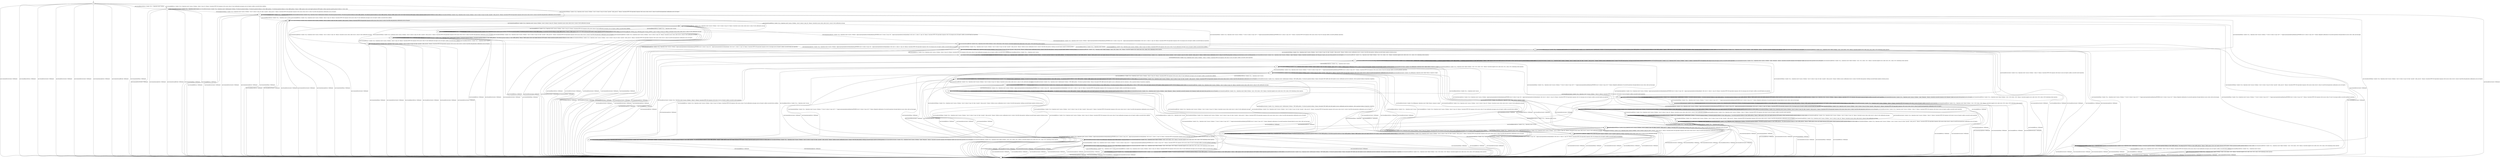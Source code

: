 digraph g {

	s0 [shape="circle" label="s0"];
	s1 [shape="circle" label="s1"];
	s2 [shape="circle" label="s2"];
	s3 [shape="circle" label="s3"];
	s4 [shape="circle" label="s4"];
	s5 [shape="circle" label="s5"];
	s6 [shape="circle" label="s6"];
	s7 [shape="circle" label="s7"];
	s8 [shape="circle" label="s8"];
	s9 [shape="circle" label="s9"];
	s10 [shape="circle" label="s10"];
	s11 [shape="circle" label="s11"];
	s12 [shape="circle" label="s12"];
	s13 [shape="circle" label="s13"];
	s14 [shape="circle" label="s14"];
	s15 [shape="circle" label="s15"];
	s16 [shape="circle" label="s16"];
	s17 [shape="circle" label="s17"];
	s18 [shape="circle" label="s18"];
	s19 [shape="circle" label="s19"];
	s20 [shape="circle" label="s20"];
	s21 [shape="circle" label="s21"];
	s22 [shape="circle" label="s22"];
	s23 [shape="circle" label="s23"];
	s24 [shape="circle" label="s24"];
	s25 [shape="circle" label="s25"];
	s26 [shape="circle" label="s26"];
	s27 [shape="circle" label="s27"];
	s28 [shape="circle" label="s28"];
	s29 [shape="circle" label="s29"];
	s30 [shape="circle" label="s30"];
	s31 [shape="circle" label="s31"];
	s32 [shape="circle" label="s32"];
	s0 -> s2 [label="user1|remote|DeviceControl / NoElement"];
	s0 -> s1 [label="user1|local|AddDevice / Symbol: CLS_0. Operation result: Success. Evidence: 'status':0,'msg':'ok'. Reason: Consistent HTTP 200 responses with success status (0) and confirmation messages across all reports confirm successful device addition."];
	s0 -> s2 [label="user1|local|RemoveDevice / NoElement"];
	s0 -> s2 [label="user1|local|DeviceControl / NoElement"];
	s0 -> s3 [label="user1|local|InviteToHome / Symbol: CLS_0. Operation result: Success. Evidence: ''error':0,'status':0,'msg':'ok','data':{'qrcode':'11Abs_Len14|'}'. Reason: Consistent HTTP 200 equivalent responses with success status (error:0, status:0) and QR code generation confirmation across all reports."];
	s0 -> s2 [label="user2|local|DeviceControl / NoElement"];
	s0 -> s2 [label="user2|remote|DeviceControl / NoElement"];
	s0 -> s2 [label="user2|remote|AcceptInvite / NoElement"];
	s0 -> s2 [label="user2|remote|ScanQRCode / NoElement"];
	s0 -> s2 [label="user2|remote|QuitHome / NoElement"];
	s1 -> s1 [label="user1|remote|DeviceControl / Symbol: CLS_-1. Operation result: Success."];
	s1 -> s2 [label="user1|local|AddDevice / NoElement"];
	s1 -> s0 [label="user1|local|RemoveDevice / Symbol: CLS_-1. Operation result: Success."];
	s1 -> s1 [label="user1|local|DeviceControl / Symbol: CLS_0. Operation result: Undetermined. Evidence: 'No decisive payload evidence'; 'No decisive payload evidence or clear traffic patterns'; 'No relevant payload evidence or clear traffic patterns'. Reason: Traffic analysis shows only length indicators/UDP headers without operation-specific payload evidence or status codes"];
	s1 -> s11 [label="user1|local|InviteToHome / Symbol: CLS_0. Operation result: Success. Evidence: ''error':0,'status':0,'msg':'ok','data':{'qrcode':'11Abs_Len14|'}'. Reason: Consistent HTTP 200 equivalent responses with success status (error:0, status:0) and QR code generation confirmation across all reports."];
	s1 -> s2 [label="user2|local|DeviceControl / NoElement"];
	s1 -> s2 [label="user2|remote|DeviceControl / NoElement"];
	s1 -> s2 [label="user2|remote|AcceptInvite / NoElement"];
	s1 -> s2 [label="user2|remote|ScanQRCode / NoElement"];
	s1 -> s2 [label="user2|remote|QuitHome / NoElement"];
	s2 -> s2 [label="user1|remote|DeviceControl / NoElement"];
	s2 -> s2 [label="user1|local|AddDevice / NoElement"];
	s2 -> s2 [label="user1|local|RemoveDevice / NoElement"];
	s2 -> s2 [label="user1|local|DeviceControl / NoElement"];
	s2 -> s2 [label="user1|local|InviteToHome / NoElement"];
	s2 -> s2 [label="user2|local|DeviceControl / NoElement"];
	s2 -> s2 [label="user2|remote|DeviceControl / NoElement"];
	s2 -> s2 [label="user2|remote|AcceptInvite / NoElement"];
	s2 -> s2 [label="user2|remote|ScanQRCode / NoElement"];
	s2 -> s2 [label="user2|remote|QuitHome / NoElement"];
	s3 -> s2 [label="user1|remote|DeviceControl / NoElement"];
	s3 -> s11 [label="user1|local|AddDevice / Symbol: CLS_0. Operation result: Success. Evidence: 'status':0,'msg':'ok'. Reason: Consistent HTTP 200 responses with success status (0) and confirmation messages across all reports confirm successful device addition."];
	s3 -> s2 [label="user1|local|RemoveDevice / NoElement"];
	s3 -> s2 [label="user1|local|DeviceControl / NoElement"];
	s3 -> s3 [label="user1|local|InviteToHome / Symbol: CLS_0. Operation result: Success. Evidence: ''error':0,'status':0,'msg':'ok','data':{'qrcode':'11Abs_Len14|'}'. Reason: Consistent HTTP 200 equivalent responses with success status (error:0, status:0) and QR code generation confirmation across all reports."];
	s3 -> s2 [label="user2|local|DeviceControl / NoElement"];
	s3 -> s2 [label="user2|remote|DeviceControl / NoElement"];
	s3 -> s2 [label="user2|remote|AcceptInvite / NoElement"];
	s3 -> s4 [label="user2|remote|ScanQRCode / Symbol: CLS_0. Operation result: Success. Evidence: ''error':0,'status':0,'msg':'ok''. Reason: Consistent success status codes (error:0, status:0) with confirmation message"];
	s3 -> s2 [label="user2|remote|QuitHome / NoElement"];
	s4 -> s2 [label="user1|remote|DeviceControl / NoElement"];
	s4 -> s10 [label="user1|local|AddDevice / Symbol: CLS_0. Operation result: Success. Evidence: 'status':0,'msg':'ok'. Reason: Consistent HTTP 200 responses with success status (0) and confirmation messages across all reports confirm successful device addition."];
	s4 -> s2 [label="user1|local|RemoveDevice / NoElement"];
	s4 -> s2 [label="user1|local|DeviceControl / NoElement"];
	s4 -> s14 [label="user1|local|InviteToHome / Symbol: CLS_0. Operation result: Success. Evidence: ''error':0,'status':0,'msg':'ok','data':{'qrcode':'11Abs_Len14|'}'. Reason: Consistent HTTP 200 equivalent responses with success status (error:0, status:0) and QR code generation confirmation across all reports."];
	s4 -> s2 [label="user2|local|DeviceControl / NoElement"];
	s4 -> s2 [label="user2|remote|DeviceControl / NoElement"];
	s4 -> s5 [label="user2|remote|AcceptInvite / Symbol: CLS_0. Operation result: Success. Evidence: '/appsync/group/member/invited/joinfamily|||||FPSPER{'error':0,'status':0,'msg':'ok'}'; '/appsync/group/member/invited/joinfamily' with 'error':0, 'status':0, 'msg':'ok'. Reason: Consistent HTTP 200 equivalent responses with 'ok' message across all reports confirm successful family join operation."];
	s4 -> s4 [label="user2|remote|ScanQRCode / Symbol: CLS_0. Operation result: Success. Evidence: ''error':0,'status':0,'msg':'ok''. Reason: Consistent success status codes (error:0, status:0) with confirmation message"];
	s4 -> s2 [label="user2|remote|QuitHome / NoElement"];
	s5 -> s2 [label="user1|remote|DeviceControl / NoElement"];
	s5 -> s8 [label="user1|local|AddDevice / Symbol: CLS_0. Operation result: Success. Evidence: 'status':0,'msg':'ok'. Reason: Consistent HTTP 200 responses with success status (0) and confirmation messages across all reports confirm successful device addition."];
	s5 -> s2 [label="user1|local|RemoveDevice / NoElement"];
	s5 -> s2 [label="user1|local|DeviceControl / NoElement"];
	s5 -> s6 [label="user1|local|InviteToHome / Symbol: CLS_1. Operation result: Success. Evidence: ''error':0,'status':0,'msg':'ok','data':{'qrcode':'11Abs_Len14|}'. Reason: Uniform success confirmation (error:0, status:0) with QR code payload, verifying successful family member invitation process."];
	s5 -> s2 [label="user2|local|DeviceControl / NoElement"];
	s5 -> s2 [label="user2|remote|DeviceControl / NoElement"];
	s5 -> s2 [label="user2|remote|AcceptInvite / NoElement"];
	s5 -> s5 [label="user2|remote|ScanQRCode / Symbol: CLS_1. Operation result: Failed. Evidence: ''error':-2010,'status':-2010'. Reason: Consistent negative error codes (error:-2010, status:-2010) indicating system rejection"];
	s5 -> s9 [label="user2|remote|QuitHome / Symbol: CLS_0. Operation result: Success. Evidence: **'{'error':0,'status':0,'msg':'ok'}**'; **'/appsync/group/member/quitfamily|||||FPSPER{'error':0,'status':0,'msg':'ok'}'**. Reason: Consistent HTTP 200 responses with success status (0) and 'ok' message confirm successful quitfamily operations."];
	s6 -> s2 [label="user1|remote|DeviceControl / NoElement"];
	s6 -> s7 [label="user1|local|AddDevice / Symbol: CLS_0. Operation result: Success. Evidence: 'status':0,'msg':'ok'. Reason: Consistent HTTP 200 responses with success status (0) and confirmation messages across all reports confirm successful device addition."];
	s6 -> s2 [label="user1|local|RemoveDevice / NoElement"];
	s6 -> s2 [label="user1|local|DeviceControl / NoElement"];
	s6 -> s6 [label="user1|local|InviteToHome / Symbol: CLS_1. Operation result: Success. Evidence: ''error':0,'status':0,'msg':'ok','data':{'qrcode':'11Abs_Len14|}'. Reason: Uniform success confirmation (error:0, status:0) with QR code payload, verifying successful family member invitation process."];
	s6 -> s2 [label="user2|local|DeviceControl / NoElement"];
	s6 -> s2 [label="user2|remote|DeviceControl / NoElement"];
	s6 -> s2 [label="user2|remote|AcceptInvite / NoElement"];
	s6 -> s6 [label="user2|remote|ScanQRCode / Symbol: CLS_2. Operation result: Failed. Evidence: ''error':-2011,'status':-2011'. Reason: Consistent negative error codes (error:-2011, status:-2011) indicating system rejection"];
	s6 -> s3 [label="user2|remote|QuitHome / Symbol: CLS_0. Operation result: Success. Evidence: **'{'error':0,'status':0,'msg':'ok'}**'; **'/appsync/group/member/quitfamily|||||FPSPER{'error':0,'status':0,'msg':'ok'}'**. Reason: Consistent HTTP 200 responses with success status (0) and 'ok' message confirm successful quitfamily operations."];
	s7 -> s7 [label="user1|remote|DeviceControl / Symbol: CLS_-1. Operation result: Success."];
	s7 -> s2 [label="user1|local|AddDevice / NoElement"];
	s7 -> s6 [label="user1|local|RemoveDevice / Symbol: CLS_-1. Operation result: Success."];
	s7 -> s7 [label="user1|local|DeviceControl / Symbol: CLS_0. Operation result: Undetermined. Evidence: 'No decisive payload evidence'; 'No decisive payload evidence or clear traffic patterns'; 'No relevant payload evidence or clear traffic patterns'. Reason: Traffic analysis shows only length indicators/UDP headers without operation-specific payload evidence or status codes"];
	s7 -> s7 [label="user1|local|InviteToHome / Symbol: CLS_1. Operation result: Success. Evidence: ''error':0,'status':0,'msg':'ok','data':{'qrcode':'11Abs_Len14|}'. Reason: Uniform success confirmation (error:0, status:0) with QR code payload, verifying successful family member invitation process."];
	s7 -> s15 [label="user2|local|DeviceControl / Symbol: CLS_0. Operation result: Success. Evidence: ''status':0'. Reason: Consistent HTTP 200 responses with status:0 across all reports confirm successful control operation."];
	s7 -> s7 [label="user2|remote|DeviceControl / Symbol: CLS_1. Operation result: Success. Evidence: ''name':'Response''. Reason: Consistent successful responses with 'Response' header and control data payloads across all reports."];
	s7 -> s2 [label="user2|remote|AcceptInvite / NoElement"];
	s7 -> s7 [label="user2|remote|ScanQRCode / Symbol: CLS_2. Operation result: Failed. Evidence: ''error':-2011,'status':-2011'. Reason: Consistent negative error codes (error:-2011, status:-2011) indicating system rejection"];
	s7 -> s11 [label="user2|remote|QuitHome / Symbol: CLS_1. Operation result: Success. Evidence: **'{'error':0,'status':0,'msg':'ok'}**'; **'/appsync/group/member/quitfamily|||||FPSPER{'error':0,'status':0,'msg':'ok'}'**. Reason: Repeated confirmation of successful operations through identical success status codes and messages."];
	s8 -> s8 [label="user1|remote|DeviceControl / Symbol: CLS_-1. Operation result: Success."];
	s8 -> s2 [label="user1|local|AddDevice / NoElement"];
	s8 -> s5 [label="user1|local|RemoveDevice / Symbol: CLS_-1. Operation result: Success."];
	s8 -> s8 [label="user1|local|DeviceControl / Symbol: CLS_0. Operation result: Undetermined. Evidence: 'No decisive payload evidence'; 'No decisive payload evidence or clear traffic patterns'; 'No relevant payload evidence or clear traffic patterns'. Reason: Traffic analysis shows only length indicators/UDP headers without operation-specific payload evidence or status codes"];
	s8 -> s7 [label="user1|local|InviteToHome / Symbol: CLS_1. Operation result: Success. Evidence: ''error':0,'status':0,'msg':'ok','data':{'qrcode':'11Abs_Len14|}'. Reason: Uniform success confirmation (error:0, status:0) with QR code payload, verifying successful family member invitation process."];
	s8 -> s30 [label="user2|local|DeviceControl / Symbol: CLS_0. Operation result: Success. Evidence: ''status':0'. Reason: Consistent HTTP 200 responses with status:0 across all reports confirm successful control operation."];
	s8 -> s8 [label="user2|remote|DeviceControl / Symbol: CLS_1. Operation result: Success. Evidence: ''name':'Response''. Reason: Consistent successful responses with 'Response' header and control data payloads across all reports."];
	s8 -> s2 [label="user2|remote|AcceptInvite / NoElement"];
	s8 -> s8 [label="user2|remote|ScanQRCode / Symbol: CLS_1. Operation result: Failed. Evidence: ''error':-2010,'status':-2010'. Reason: Consistent negative error codes (error:-2010, status:-2010) indicating system rejection"];
	s8 -> s12 [label="user2|remote|QuitHome / Symbol: CLS_1. Operation result: Success. Evidence: **'{'error':0,'status':0,'msg':'ok'}**'; **'/appsync/group/member/quitfamily|||||FPSPER{'error':0,'status':0,'msg':'ok'}'**. Reason: Repeated confirmation of successful operations through identical success status codes and messages."];
	s9 -> s2 [label="user1|remote|DeviceControl / NoElement"];
	s9 -> s12 [label="user1|local|AddDevice / Symbol: CLS_0. Operation result: Success. Evidence: 'status':0,'msg':'ok'. Reason: Consistent HTTP 200 responses with success status (0) and confirmation messages across all reports confirm successful device addition."];
	s9 -> s2 [label="user1|local|RemoveDevice / NoElement"];
	s9 -> s2 [label="user1|local|DeviceControl / NoElement"];
	s9 -> s3 [label="user1|local|InviteToHome / Symbol: CLS_0. Operation result: Success. Evidence: ''error':0,'status':0,'msg':'ok','data':{'qrcode':'11Abs_Len14|'}'. Reason: Consistent HTTP 200 equivalent responses with success status (error:0, status:0) and QR code generation confirmation across all reports."];
	s9 -> s2 [label="user2|local|DeviceControl / NoElement"];
	s9 -> s2 [label="user2|remote|DeviceControl / NoElement"];
	s9 -> s2 [label="user2|remote|AcceptInvite / NoElement"];
	s9 -> s9 [label="user2|remote|ScanQRCode / Symbol: CLS_1. Operation result: Failed. Evidence: ''error':-2010,'status':-2010'. Reason: Consistent negative error codes (error:-2010, status:-2010) indicating system rejection"];
	s9 -> s2 [label="user2|remote|QuitHome / NoElement"];
	s10 -> s10 [label="user1|remote|DeviceControl / Symbol: CLS_-1. Operation result: Success."];
	s10 -> s2 [label="user1|local|AddDevice / NoElement"];
	s10 -> s4 [label="user1|local|RemoveDevice / Symbol: CLS_-1. Operation result: Success."];
	s10 -> s10 [label="user1|local|DeviceControl / Symbol: CLS_0. Operation result: Undetermined. Evidence: 'No decisive payload evidence'; 'No decisive payload evidence or clear traffic patterns'; 'No relevant payload evidence or clear traffic patterns'. Reason: Traffic analysis shows only length indicators/UDP headers without operation-specific payload evidence or status codes"];
	s10 -> s13 [label="user1|local|InviteToHome / Symbol: CLS_0. Operation result: Success. Evidence: ''error':0,'status':0,'msg':'ok','data':{'qrcode':'11Abs_Len14|'}'. Reason: Consistent HTTP 200 equivalent responses with success status (error:0, status:0) and QR code generation confirmation across all reports."];
	s10 -> s2 [label="user2|local|DeviceControl / NoElement"];
	s10 -> s2 [label="user2|remote|DeviceControl / NoElement"];
	s10 -> s8 [label="user2|remote|AcceptInvite / Symbol: CLS_0. Operation result: Success. Evidence: '/appsync/group/member/invited/joinfamily|||||FPSPER{'error':0,'status':0,'msg':'ok'}'; '/appsync/group/member/invited/joinfamily' with 'error':0, 'status':0, 'msg':'ok'. Reason: Consistent HTTP 200 equivalent responses with 'ok' message across all reports confirm successful family join operation."];
	s10 -> s10 [label="user2|remote|ScanQRCode / Symbol: CLS_0. Operation result: Success. Evidence: ''error':0,'status':0,'msg':'ok''. Reason: Consistent success status codes (error:0, status:0) with confirmation message"];
	s10 -> s2 [label="user2|remote|QuitHome / NoElement"];
	s11 -> s11 [label="user1|remote|DeviceControl / Symbol: CLS_-1. Operation result: Success."];
	s11 -> s2 [label="user1|local|AddDevice / NoElement"];
	s11 -> s3 [label="user1|local|RemoveDevice / Symbol: CLS_-1. Operation result: Success."];
	s11 -> s11 [label="user1|local|DeviceControl / Symbol: CLS_0. Operation result: Undetermined. Evidence: 'No decisive payload evidence'; 'No decisive payload evidence or clear traffic patterns'; 'No relevant payload evidence or clear traffic patterns'. Reason: Traffic analysis shows only length indicators/UDP headers without operation-specific payload evidence or status codes"];
	s11 -> s11 [label="user1|local|InviteToHome / Symbol: CLS_0. Operation result: Success. Evidence: ''error':0,'status':0,'msg':'ok','data':{'qrcode':'11Abs_Len14|'}'. Reason: Consistent HTTP 200 equivalent responses with success status (error:0, status:0) and QR code generation confirmation across all reports."];
	s11 -> s2 [label="user2|local|DeviceControl / NoElement"];
	s11 -> s2 [label="user2|remote|DeviceControl / NoElement"];
	s11 -> s2 [label="user2|remote|AcceptInvite / NoElement"];
	s11 -> s10 [label="user2|remote|ScanQRCode / Symbol: CLS_0. Operation result: Success. Evidence: ''error':0,'status':0,'msg':'ok''. Reason: Consistent success status codes (error:0, status:0) with confirmation message"];
	s11 -> s2 [label="user2|remote|QuitHome / NoElement"];
	s12 -> s12 [label="user1|remote|DeviceControl / Symbol: CLS_-1. Operation result: Success."];
	s12 -> s2 [label="user1|local|AddDevice / NoElement"];
	s12 -> s9 [label="user1|local|RemoveDevice / Symbol: CLS_-1. Operation result: Success."];
	s12 -> s12 [label="user1|local|DeviceControl / Symbol: CLS_0. Operation result: Undetermined. Evidence: 'No decisive payload evidence'; 'No decisive payload evidence or clear traffic patterns'; 'No relevant payload evidence or clear traffic patterns'. Reason: Traffic analysis shows only length indicators/UDP headers without operation-specific payload evidence or status codes"];
	s12 -> s11 [label="user1|local|InviteToHome / Symbol: CLS_0. Operation result: Success. Evidence: ''error':0,'status':0,'msg':'ok','data':{'qrcode':'11Abs_Len14|'}'. Reason: Consistent HTTP 200 equivalent responses with success status (error:0, status:0) and QR code generation confirmation across all reports."];
	s12 -> s2 [label="user2|local|DeviceControl / NoElement"];
	s12 -> s2 [label="user2|remote|DeviceControl / NoElement"];
	s12 -> s2 [label="user2|remote|AcceptInvite / NoElement"];
	s12 -> s12 [label="user2|remote|ScanQRCode / Symbol: CLS_1. Operation result: Failed. Evidence: ''error':-2010,'status':-2010'. Reason: Consistent negative error codes (error:-2010, status:-2010) indicating system rejection"];
	s12 -> s2 [label="user2|remote|QuitHome / NoElement"];
	s13 -> s13 [label="user1|remote|DeviceControl / Symbol: CLS_-1. Operation result: Success."];
	s13 -> s2 [label="user1|local|AddDevice / NoElement"];
	s13 -> s14 [label="user1|local|RemoveDevice / Symbol: CLS_-1. Operation result: Success."];
	s13 -> s13 [label="user1|local|DeviceControl / Symbol: CLS_0. Operation result: Undetermined. Evidence: 'No decisive payload evidence'; 'No decisive payload evidence or clear traffic patterns'; 'No relevant payload evidence or clear traffic patterns'. Reason: Traffic analysis shows only length indicators/UDP headers without operation-specific payload evidence or status codes"];
	s13 -> s13 [label="user1|local|InviteToHome / Symbol: CLS_0. Operation result: Success. Evidence: ''error':0,'status':0,'msg':'ok','data':{'qrcode':'11Abs_Len14|'}'. Reason: Consistent HTTP 200 equivalent responses with success status (error:0, status:0) and QR code generation confirmation across all reports."];
	s13 -> s2 [label="user2|local|DeviceControl / NoElement"];
	s13 -> s2 [label="user2|remote|DeviceControl / NoElement"];
	s13 -> s7 [label="user2|remote|AcceptInvite / Symbol: CLS_0. Operation result: Success. Evidence: '/appsync/group/member/invited/joinfamily|||||FPSPER{'error':0,'status':0,'msg':'ok'}'; '/appsync/group/member/invited/joinfamily' with 'error':0, 'status':0, 'msg':'ok'. Reason: Consistent HTTP 200 equivalent responses with 'ok' message across all reports confirm successful family join operation."];
	s13 -> s10 [label="user2|remote|ScanQRCode / Symbol: CLS_0. Operation result: Success. Evidence: ''error':0,'status':0,'msg':'ok''. Reason: Consistent success status codes (error:0, status:0) with confirmation message"];
	s13 -> s2 [label="user2|remote|QuitHome / NoElement"];
	s14 -> s2 [label="user1|remote|DeviceControl / NoElement"];
	s14 -> s13 [label="user1|local|AddDevice / Symbol: CLS_0. Operation result: Success. Evidence: 'status':0,'msg':'ok'. Reason: Consistent HTTP 200 responses with success status (0) and confirmation messages across all reports confirm successful device addition."];
	s14 -> s2 [label="user1|local|RemoveDevice / NoElement"];
	s14 -> s2 [label="user1|local|DeviceControl / NoElement"];
	s14 -> s14 [label="user1|local|InviteToHome / Symbol: CLS_0. Operation result: Success. Evidence: ''error':0,'status':0,'msg':'ok','data':{'qrcode':'11Abs_Len14|'}'. Reason: Consistent HTTP 200 equivalent responses with success status (error:0, status:0) and QR code generation confirmation across all reports."];
	s14 -> s2 [label="user2|local|DeviceControl / NoElement"];
	s14 -> s2 [label="user2|remote|DeviceControl / NoElement"];
	s14 -> s6 [label="user2|remote|AcceptInvite / Symbol: CLS_0. Operation result: Success. Evidence: '/appsync/group/member/invited/joinfamily|||||FPSPER{'error':0,'status':0,'msg':'ok'}'; '/appsync/group/member/invited/joinfamily' with 'error':0, 'status':0, 'msg':'ok'. Reason: Consistent HTTP 200 equivalent responses with 'ok' message across all reports confirm successful family join operation."];
	s14 -> s4 [label="user2|remote|ScanQRCode / Symbol: CLS_0. Operation result: Success. Evidence: ''error':0,'status':0,'msg':'ok''. Reason: Consistent success status codes (error:0, status:0) with confirmation message"];
	s14 -> s2 [label="user2|remote|QuitHome / NoElement"];
	s15 -> s15 [label="user1|remote|DeviceControl / Symbol: CLS_-1. Operation result: Success."];
	s15 -> s2 [label="user1|local|AddDevice / NoElement"];
	s15 -> s16 [label="user1|local|RemoveDevice / Symbol: CLS_-1. Operation result: Success."];
	s15 -> s15 [label="user1|local|DeviceControl / Symbol: CLS_0. Operation result: Undetermined. Evidence: 'No decisive payload evidence'; 'No decisive payload evidence or clear traffic patterns'; 'No relevant payload evidence or clear traffic patterns'. Reason: Traffic analysis shows only length indicators/UDP headers without operation-specific payload evidence or status codes"];
	s15 -> s15 [label="user1|local|InviteToHome / Symbol: CLS_1. Operation result: Success. Evidence: ''error':0,'status':0,'msg':'ok','data':{'qrcode':'11Abs_Len14|}'. Reason: Uniform success confirmation (error:0, status:0) with QR code payload, verifying successful family member invitation process."];
	s15 -> s15 [label="user2|local|DeviceControl / Symbol: CLS_0. Operation result: Success. Evidence: ''status':0'. Reason: Consistent HTTP 200 responses with status:0 across all reports confirm successful control operation."];
	s15 -> s15 [label="user2|remote|DeviceControl / Symbol: CLS_1. Operation result: Success. Evidence: ''name':'Response''. Reason: Consistent successful responses with 'Response' header and control data payloads across all reports."];
	s15 -> s2 [label="user2|remote|AcceptInvite / NoElement"];
	s15 -> s15 [label="user2|remote|ScanQRCode / Symbol: CLS_2. Operation result: Failed. Evidence: ''error':-2011,'status':-2011'. Reason: Consistent negative error codes (error:-2011, status:-2011) indicating system rejection"];
	s15 -> s19 [label="user2|remote|QuitHome / Symbol: CLS_1. Operation result: Success. Evidence: **'{'error':0,'status':0,'msg':'ok'}**'; **'/appsync/group/member/quitfamily|||||FPSPER{'error':0,'status':0,'msg':'ok'}'**. Reason: Repeated confirmation of successful operations through identical success status codes and messages."];
	s16 -> s2 [label="user1|remote|DeviceControl / NoElement"];
	s16 -> s32 [label="user1|local|AddDevice / Symbol: CLS_0. Operation result: Success. Evidence: 'status':0,'msg':'ok'. Reason: Consistent HTTP 200 responses with success status (0) and confirmation messages across all reports confirm successful device addition."];
	s16 -> s2 [label="user1|local|RemoveDevice / NoElement"];
	s16 -> s2 [label="user1|local|DeviceControl / NoElement"];
	s16 -> s16 [label="user1|local|InviteToHome / Symbol: CLS_1. Operation result: Success. Evidence: ''error':0,'status':0,'msg':'ok','data':{'qrcode':'11Abs_Len14|}'. Reason: Uniform success confirmation (error:0, status:0) with QR code payload, verifying successful family member invitation process."];
	s16 -> s16 [label="user2|local|DeviceControl / Symbol: CLS_NoResponse. Operation result: Failed. Reason: response is empty"];
	s16 -> s2 [label="user2|remote|DeviceControl / NoElement"];
	s16 -> s2 [label="user2|remote|AcceptInvite / NoElement"];
	s16 -> s16 [label="user2|remote|ScanQRCode / Symbol: CLS_2. Operation result: Failed. Evidence: ''error':-2011,'status':-2011'. Reason: Consistent negative error codes (error:-2011, status:-2011) indicating system rejection"];
	s16 -> s17 [label="user2|remote|QuitHome / Symbol: CLS_0. Operation result: Success. Evidence: **'{'error':0,'status':0,'msg':'ok'}**'; **'/appsync/group/member/quitfamily|||||FPSPER{'error':0,'status':0,'msg':'ok'}'**. Reason: Consistent HTTP 200 responses with success status (0) and 'ok' message confirm successful quitfamily operations."];
	s17 -> s2 [label="user1|remote|DeviceControl / NoElement"];
	s17 -> s18 [label="user1|local|AddDevice / Symbol: CLS_0. Operation result: Success. Evidence: 'status':0,'msg':'ok'. Reason: Consistent HTTP 200 responses with success status (0) and confirmation messages across all reports confirm successful device addition."];
	s17 -> s2 [label="user1|local|RemoveDevice / NoElement"];
	s17 -> s2 [label="user1|local|DeviceControl / NoElement"];
	s17 -> s17 [label="user1|local|InviteToHome / Symbol: CLS_0. Operation result: Success. Evidence: ''error':0,'status':0,'msg':'ok','data':{'qrcode':'11Abs_Len14|'}'. Reason: Consistent HTTP 200 equivalent responses with success status (error:0, status:0) and QR code generation confirmation across all reports."];
	s17 -> s17 [label="user2|local|DeviceControl / Symbol: CLS_NoResponse. Operation result: Failed. Reason: response is empty"];
	s17 -> s2 [label="user2|remote|DeviceControl / NoElement"];
	s17 -> s2 [label="user2|remote|AcceptInvite / NoElement"];
	s17 -> s22 [label="user2|remote|ScanQRCode / Symbol: CLS_0. Operation result: Success. Evidence: ''error':0,'status':0,'msg':'ok''. Reason: Consistent success status codes (error:0, status:0) with confirmation message"];
	s17 -> s2 [label="user2|remote|QuitHome / NoElement"];
	s18 -> s18 [label="user1|remote|DeviceControl / Symbol: CLS_-1. Operation result: Success."];
	s18 -> s2 [label="user1|local|AddDevice / NoElement"];
	s18 -> s17 [label="user1|local|RemoveDevice / Symbol: CLS_-1. Operation result: Success."];
	s18 -> s18 [label="user1|local|DeviceControl / Symbol: CLS_0. Operation result: Undetermined. Evidence: 'No decisive payload evidence'; 'No decisive payload evidence or clear traffic patterns'; 'No relevant payload evidence or clear traffic patterns'. Reason: Traffic analysis shows only length indicators/UDP headers without operation-specific payload evidence or status codes"];
	s18 -> s18 [label="user1|local|InviteToHome / Symbol: CLS_0. Operation result: Success. Evidence: ''error':0,'status':0,'msg':'ok','data':{'qrcode':'11Abs_Len14|'}'. Reason: Consistent HTTP 200 equivalent responses with success status (error:0, status:0) and QR code generation confirmation across all reports."];
	s18 -> s18 [label="user2|local|DeviceControl / Symbol: CLS_5. Operation result: Undetermined. Evidence: 'UDP traffic pattern'; 'No decisive payload evidence'. Reason: Encrypted UDP traffic lacks both explicit success confirmation and error indicators, with no payload evidence of operation completion."];
	s18 -> s2 [label="user2|remote|DeviceControl / NoElement"];
	s18 -> s2 [label="user2|remote|AcceptInvite / NoElement"];
	s18 -> s21 [label="user2|remote|ScanQRCode / Symbol: CLS_0. Operation result: Success. Evidence: ''error':0,'status':0,'msg':'ok''. Reason: Consistent success status codes (error:0, status:0) with confirmation message"];
	s18 -> s2 [label="user2|remote|QuitHome / NoElement"];
	s19 -> s19 [label="user1|remote|DeviceControl / Symbol: CLS_-1. Operation result: Success."];
	s19 -> s2 [label="user1|local|AddDevice / NoElement"];
	s19 -> s17 [label="user1|local|RemoveDevice / Symbol: CLS_-1. Operation result: Success."];
	s19 -> s19 [label="user1|local|DeviceControl / Symbol: CLS_0. Operation result: Undetermined. Evidence: 'No decisive payload evidence'; 'No decisive payload evidence or clear traffic patterns'; 'No relevant payload evidence or clear traffic patterns'. Reason: Traffic analysis shows only length indicators/UDP headers without operation-specific payload evidence or status codes"];
	s19 -> s19 [label="user1|local|InviteToHome / Symbol: CLS_0. Operation result: Success. Evidence: ''error':0,'status':0,'msg':'ok','data':{'qrcode':'11Abs_Len14|'}'. Reason: Consistent HTTP 200 equivalent responses with success status (error:0, status:0) and QR code generation confirmation across all reports."];
	s19 -> s19 [label="user2|local|DeviceControl / Symbol: CLS_0. Operation result: Success. Evidence: ''status':0'. Reason: Consistent HTTP 200 responses with status:0 across all reports confirm successful control operation."];
	s19 -> s2 [label="user2|remote|DeviceControl / NoElement"];
	s19 -> s2 [label="user2|remote|AcceptInvite / NoElement"];
	s19 -> s20 [label="user2|remote|ScanQRCode / Symbol: CLS_0. Operation result: Success. Evidence: ''error':0,'status':0,'msg':'ok''. Reason: Consistent success status codes (error:0, status:0) with confirmation message"];
	s19 -> s2 [label="user2|remote|QuitHome / NoElement"];
	s20 -> s20 [label="user1|remote|DeviceControl / Symbol: CLS_-1. Operation result: Success."];
	s20 -> s2 [label="user1|local|AddDevice / NoElement"];
	s20 -> s22 [label="user1|local|RemoveDevice / Symbol: CLS_-1. Operation result: Success."];
	s20 -> s20 [label="user1|local|DeviceControl / Symbol: CLS_0. Operation result: Undetermined. Evidence: 'No decisive payload evidence'; 'No decisive payload evidence or clear traffic patterns'; 'No relevant payload evidence or clear traffic patterns'. Reason: Traffic analysis shows only length indicators/UDP headers without operation-specific payload evidence or status codes"];
	s20 -> s25 [label="user1|local|InviteToHome / Symbol: CLS_0. Operation result: Success. Evidence: ''error':0,'status':0,'msg':'ok','data':{'qrcode':'11Abs_Len14|'}'. Reason: Consistent HTTP 200 equivalent responses with success status (error:0, status:0) and QR code generation confirmation across all reports."];
	s20 -> s19 [label="user2|local|DeviceControl / Symbol: CLS_0. Operation result: Success. Evidence: ''status':0'. Reason: Consistent HTTP 200 responses with status:0 across all reports confirm successful control operation."];
	s20 -> s2 [label="user2|remote|DeviceControl / NoElement"];
	s20 -> s30 [label="user2|remote|AcceptInvite / Symbol: CLS_0. Operation result: Success. Evidence: '/appsync/group/member/invited/joinfamily|||||FPSPER{'error':0,'status':0,'msg':'ok'}'; '/appsync/group/member/invited/joinfamily' with 'error':0, 'status':0, 'msg':'ok'. Reason: Consistent HTTP 200 equivalent responses with 'ok' message across all reports confirm successful family join operation."];
	s20 -> s20 [label="user2|remote|ScanQRCode / Symbol: CLS_0. Operation result: Success. Evidence: ''error':0,'status':0,'msg':'ok''. Reason: Consistent success status codes (error:0, status:0) with confirmation message"];
	s20 -> s2 [label="user2|remote|QuitHome / NoElement"];
	s21 -> s21 [label="user1|remote|DeviceControl / Symbol: CLS_-1. Operation result: Success."];
	s21 -> s2 [label="user1|local|AddDevice / NoElement"];
	s21 -> s22 [label="user1|local|RemoveDevice / Symbol: CLS_-1. Operation result: Success."];
	s21 -> s21 [label="user1|local|DeviceControl / Symbol: CLS_0. Operation result: Undetermined. Evidence: 'No decisive payload evidence'; 'No decisive payload evidence or clear traffic patterns'; 'No relevant payload evidence or clear traffic patterns'. Reason: Traffic analysis shows only length indicators/UDP headers without operation-specific payload evidence or status codes"];
	s21 -> s24 [label="user1|local|InviteToHome / Symbol: CLS_0. Operation result: Success. Evidence: ''error':0,'status':0,'msg':'ok','data':{'qrcode':'11Abs_Len14|'}'. Reason: Consistent HTTP 200 equivalent responses with success status (error:0, status:0) and QR code generation confirmation across all reports."];
	s21 -> s18 [label="user2|local|DeviceControl / Symbol: CLS_5. Operation result: Undetermined. Evidence: 'UDP traffic pattern'; 'No decisive payload evidence'. Reason: Encrypted UDP traffic lacks both explicit success confirmation and error indicators, with no payload evidence of operation completion."];
	s21 -> s2 [label="user2|remote|DeviceControl / NoElement"];
	s21 -> s29 [label="user2|remote|AcceptInvite / Symbol: CLS_0. Operation result: Success. Evidence: '/appsync/group/member/invited/joinfamily|||||FPSPER{'error':0,'status':0,'msg':'ok'}'; '/appsync/group/member/invited/joinfamily' with 'error':0, 'status':0, 'msg':'ok'. Reason: Consistent HTTP 200 equivalent responses with 'ok' message across all reports confirm successful family join operation."];
	s21 -> s21 [label="user2|remote|ScanQRCode / Symbol: CLS_0. Operation result: Success. Evidence: ''error':0,'status':0,'msg':'ok''. Reason: Consistent success status codes (error:0, status:0) with confirmation message"];
	s21 -> s2 [label="user2|remote|QuitHome / NoElement"];
	s22 -> s2 [label="user1|remote|DeviceControl / NoElement"];
	s22 -> s21 [label="user1|local|AddDevice / Symbol: CLS_0. Operation result: Success. Evidence: 'status':0,'msg':'ok'. Reason: Consistent HTTP 200 responses with success status (0) and confirmation messages across all reports confirm successful device addition."];
	s22 -> s2 [label="user1|local|RemoveDevice / NoElement"];
	s22 -> s2 [label="user1|local|DeviceControl / NoElement"];
	s22 -> s23 [label="user1|local|InviteToHome / Symbol: CLS_0. Operation result: Success. Evidence: ''error':0,'status':0,'msg':'ok','data':{'qrcode':'11Abs_Len14|'}'. Reason: Consistent HTTP 200 equivalent responses with success status (error:0, status:0) and QR code generation confirmation across all reports."];
	s22 -> s17 [label="user2|local|DeviceControl / Symbol: CLS_NoResponse. Operation result: Failed. Reason: response is empty"];
	s22 -> s2 [label="user2|remote|DeviceControl / NoElement"];
	s22 -> s26 [label="user2|remote|AcceptInvite / Symbol: CLS_0. Operation result: Success. Evidence: '/appsync/group/member/invited/joinfamily|||||FPSPER{'error':0,'status':0,'msg':'ok'}'; '/appsync/group/member/invited/joinfamily' with 'error':0, 'status':0, 'msg':'ok'. Reason: Consistent HTTP 200 equivalent responses with 'ok' message across all reports confirm successful family join operation."];
	s22 -> s22 [label="user2|remote|ScanQRCode / Symbol: CLS_0. Operation result: Success. Evidence: ''error':0,'status':0,'msg':'ok''. Reason: Consistent success status codes (error:0, status:0) with confirmation message"];
	s22 -> s2 [label="user2|remote|QuitHome / NoElement"];
	s23 -> s2 [label="user1|remote|DeviceControl / NoElement"];
	s23 -> s24 [label="user1|local|AddDevice / Symbol: CLS_0. Operation result: Success. Evidence: 'status':0,'msg':'ok'. Reason: Consistent HTTP 200 responses with success status (0) and confirmation messages across all reports confirm successful device addition."];
	s23 -> s2 [label="user1|local|RemoveDevice / NoElement"];
	s23 -> s2 [label="user1|local|DeviceControl / NoElement"];
	s23 -> s23 [label="user1|local|InviteToHome / Symbol: CLS_0. Operation result: Success. Evidence: ''error':0,'status':0,'msg':'ok','data':{'qrcode':'11Abs_Len14|'}'. Reason: Consistent HTTP 200 equivalent responses with success status (error:0, status:0) and QR code generation confirmation across all reports."];
	s23 -> s17 [label="user2|local|DeviceControl / Symbol: CLS_NoResponse. Operation result: Failed. Reason: response is empty"];
	s23 -> s2 [label="user2|remote|DeviceControl / NoElement"];
	s23 -> s16 [label="user2|remote|AcceptInvite / Symbol: CLS_0. Operation result: Success. Evidence: '/appsync/group/member/invited/joinfamily|||||FPSPER{'error':0,'status':0,'msg':'ok'}'; '/appsync/group/member/invited/joinfamily' with 'error':0, 'status':0, 'msg':'ok'. Reason: Consistent HTTP 200 equivalent responses with 'ok' message across all reports confirm successful family join operation."];
	s23 -> s22 [label="user2|remote|ScanQRCode / Symbol: CLS_0. Operation result: Success. Evidence: ''error':0,'status':0,'msg':'ok''. Reason: Consistent success status codes (error:0, status:0) with confirmation message"];
	s23 -> s2 [label="user2|remote|QuitHome / NoElement"];
	s24 -> s24 [label="user1|remote|DeviceControl / Symbol: CLS_-1. Operation result: Success."];
	s24 -> s2 [label="user1|local|AddDevice / NoElement"];
	s24 -> s23 [label="user1|local|RemoveDevice / Symbol: CLS_-1. Operation result: Success."];
	s24 -> s24 [label="user1|local|DeviceControl / Symbol: CLS_0. Operation result: Undetermined. Evidence: 'No decisive payload evidence'; 'No decisive payload evidence or clear traffic patterns'; 'No relevant payload evidence or clear traffic patterns'. Reason: Traffic analysis shows only length indicators/UDP headers without operation-specific payload evidence or status codes"];
	s24 -> s24 [label="user1|local|InviteToHome / Symbol: CLS_0. Operation result: Success. Evidence: ''error':0,'status':0,'msg':'ok','data':{'qrcode':'11Abs_Len14|'}'. Reason: Consistent HTTP 200 equivalent responses with success status (error:0, status:0) and QR code generation confirmation across all reports."];
	s24 -> s18 [label="user2|local|DeviceControl / Symbol: CLS_5. Operation result: Undetermined. Evidence: 'UDP traffic pattern'; 'No decisive payload evidence'. Reason: Encrypted UDP traffic lacks both explicit success confirmation and error indicators, with no payload evidence of operation completion."];
	s24 -> s2 [label="user2|remote|DeviceControl / NoElement"];
	s24 -> s32 [label="user2|remote|AcceptInvite / Symbol: CLS_0. Operation result: Success. Evidence: '/appsync/group/member/invited/joinfamily|||||FPSPER{'error':0,'status':0,'msg':'ok'}'; '/appsync/group/member/invited/joinfamily' with 'error':0, 'status':0, 'msg':'ok'. Reason: Consistent HTTP 200 equivalent responses with 'ok' message across all reports confirm successful family join operation."];
	s24 -> s21 [label="user2|remote|ScanQRCode / Symbol: CLS_0. Operation result: Success. Evidence: ''error':0,'status':0,'msg':'ok''. Reason: Consistent success status codes (error:0, status:0) with confirmation message"];
	s24 -> s2 [label="user2|remote|QuitHome / NoElement"];
	s25 -> s25 [label="user1|remote|DeviceControl / Symbol: CLS_-1. Operation result: Success."];
	s25 -> s2 [label="user1|local|AddDevice / NoElement"];
	s25 -> s23 [label="user1|local|RemoveDevice / Symbol: CLS_-1. Operation result: Success."];
	s25 -> s25 [label="user1|local|DeviceControl / Symbol: CLS_0. Operation result: Undetermined. Evidence: 'No decisive payload evidence'; 'No decisive payload evidence or clear traffic patterns'; 'No relevant payload evidence or clear traffic patterns'. Reason: Traffic analysis shows only length indicators/UDP headers without operation-specific payload evidence or status codes"];
	s25 -> s25 [label="user1|local|InviteToHome / Symbol: CLS_0. Operation result: Success. Evidence: ''error':0,'status':0,'msg':'ok','data':{'qrcode':'11Abs_Len14|'}'. Reason: Consistent HTTP 200 equivalent responses with success status (error:0, status:0) and QR code generation confirmation across all reports."];
	s25 -> s19 [label="user2|local|DeviceControl / Symbol: CLS_0. Operation result: Success. Evidence: ''status':0'. Reason: Consistent HTTP 200 responses with status:0 across all reports confirm successful control operation."];
	s25 -> s2 [label="user2|remote|DeviceControl / NoElement"];
	s25 -> s15 [label="user2|remote|AcceptInvite / Symbol: CLS_0. Operation result: Success. Evidence: '/appsync/group/member/invited/joinfamily|||||FPSPER{'error':0,'status':0,'msg':'ok'}'; '/appsync/group/member/invited/joinfamily' with 'error':0, 'status':0, 'msg':'ok'. Reason: Consistent HTTP 200 equivalent responses with 'ok' message across all reports confirm successful family join operation."];
	s25 -> s20 [label="user2|remote|ScanQRCode / Symbol: CLS_0. Operation result: Success. Evidence: ''error':0,'status':0,'msg':'ok''. Reason: Consistent success status codes (error:0, status:0) with confirmation message"];
	s25 -> s2 [label="user2|remote|QuitHome / NoElement"];
	s26 -> s2 [label="user1|remote|DeviceControl / NoElement"];
	s26 -> s29 [label="user1|local|AddDevice / Symbol: CLS_0. Operation result: Success. Evidence: 'status':0,'msg':'ok'. Reason: Consistent HTTP 200 responses with success status (0) and confirmation messages across all reports confirm successful device addition."];
	s26 -> s2 [label="user1|local|RemoveDevice / NoElement"];
	s26 -> s2 [label="user1|local|DeviceControl / NoElement"];
	s26 -> s16 [label="user1|local|InviteToHome / Symbol: CLS_1. Operation result: Success. Evidence: ''error':0,'status':0,'msg':'ok','data':{'qrcode':'11Abs_Len14|}'. Reason: Uniform success confirmation (error:0, status:0) with QR code payload, verifying successful family member invitation process."];
	s26 -> s26 [label="user2|local|DeviceControl / Symbol: CLS_NoResponse. Operation result: Failed. Reason: response is empty"];
	s26 -> s2 [label="user2|remote|DeviceControl / NoElement"];
	s26 -> s2 [label="user2|remote|AcceptInvite / NoElement"];
	s26 -> s26 [label="user2|remote|ScanQRCode / Symbol: CLS_1. Operation result: Failed. Evidence: ''error':-2010,'status':-2010'. Reason: Consistent negative error codes (error:-2010, status:-2010) indicating system rejection"];
	s26 -> s27 [label="user2|remote|QuitHome / Symbol: CLS_0. Operation result: Success. Evidence: **'{'error':0,'status':0,'msg':'ok'}**'; **'/appsync/group/member/quitfamily|||||FPSPER{'error':0,'status':0,'msg':'ok'}'**. Reason: Consistent HTTP 200 responses with success status (0) and 'ok' message confirm successful quitfamily operations."];
	s27 -> s2 [label="user1|remote|DeviceControl / NoElement"];
	s27 -> s28 [label="user1|local|AddDevice / Symbol: CLS_0. Operation result: Success. Evidence: 'status':0,'msg':'ok'. Reason: Consistent HTTP 200 responses with success status (0) and confirmation messages across all reports confirm successful device addition."];
	s27 -> s2 [label="user1|local|RemoveDevice / NoElement"];
	s27 -> s2 [label="user1|local|DeviceControl / NoElement"];
	s27 -> s17 [label="user1|local|InviteToHome / Symbol: CLS_0. Operation result: Success. Evidence: ''error':0,'status':0,'msg':'ok','data':{'qrcode':'11Abs_Len14|'}'. Reason: Consistent HTTP 200 equivalent responses with success status (error:0, status:0) and QR code generation confirmation across all reports."];
	s27 -> s27 [label="user2|local|DeviceControl / Symbol: CLS_NoResponse. Operation result: Failed. Reason: response is empty"];
	s27 -> s2 [label="user2|remote|DeviceControl / NoElement"];
	s27 -> s2 [label="user2|remote|AcceptInvite / NoElement"];
	s27 -> s27 [label="user2|remote|ScanQRCode / Symbol: CLS_1. Operation result: Failed. Evidence: ''error':-2010,'status':-2010'. Reason: Consistent negative error codes (error:-2010, status:-2010) indicating system rejection"];
	s27 -> s2 [label="user2|remote|QuitHome / NoElement"];
	s28 -> s28 [label="user1|remote|DeviceControl / Symbol: CLS_-1. Operation result: Success."];
	s28 -> s2 [label="user1|local|AddDevice / NoElement"];
	s28 -> s27 [label="user1|local|RemoveDevice / Symbol: CLS_-1. Operation result: Success."];
	s28 -> s28 [label="user1|local|DeviceControl / Symbol: CLS_0. Operation result: Undetermined. Evidence: 'No decisive payload evidence'; 'No decisive payload evidence or clear traffic patterns'; 'No relevant payload evidence or clear traffic patterns'. Reason: Traffic analysis shows only length indicators/UDP headers without operation-specific payload evidence or status codes"];
	s28 -> s18 [label="user1|local|InviteToHome / Symbol: CLS_0. Operation result: Success. Evidence: ''error':0,'status':0,'msg':'ok','data':{'qrcode':'11Abs_Len14|'}'. Reason: Consistent HTTP 200 equivalent responses with success status (error:0, status:0) and QR code generation confirmation across all reports."];
	s28 -> s28 [label="user2|local|DeviceControl / Symbol: CLS_5. Operation result: Undetermined. Evidence: 'UDP traffic pattern'; 'No decisive payload evidence'. Reason: Encrypted UDP traffic lacks both explicit success confirmation and error indicators, with no payload evidence of operation completion."];
	s28 -> s2 [label="user2|remote|DeviceControl / NoElement"];
	s28 -> s2 [label="user2|remote|AcceptInvite / NoElement"];
	s28 -> s28 [label="user2|remote|ScanQRCode / Symbol: CLS_1. Operation result: Failed. Evidence: ''error':-2010,'status':-2010'. Reason: Consistent negative error codes (error:-2010, status:-2010) indicating system rejection"];
	s28 -> s2 [label="user2|remote|QuitHome / NoElement"];
	s29 -> s29 [label="user1|remote|DeviceControl / Symbol: CLS_-1. Operation result: Success."];
	s29 -> s2 [label="user1|local|AddDevice / NoElement"];
	s29 -> s26 [label="user1|local|RemoveDevice / Symbol: CLS_-1. Operation result: Success."];
	s29 -> s29 [label="user1|local|DeviceControl / Symbol: CLS_0. Operation result: Undetermined. Evidence: 'No decisive payload evidence'; 'No decisive payload evidence or clear traffic patterns'; 'No relevant payload evidence or clear traffic patterns'. Reason: Traffic analysis shows only length indicators/UDP headers without operation-specific payload evidence or status codes"];
	s29 -> s32 [label="user1|local|InviteToHome / Symbol: CLS_1. Operation result: Success. Evidence: ''error':0,'status':0,'msg':'ok','data':{'qrcode':'11Abs_Len14|}'. Reason: Uniform success confirmation (error:0, status:0) with QR code payload, verifying successful family member invitation process."];
	s29 -> s30 [label="user2|local|DeviceControl / Symbol: CLS_0. Operation result: Success. Evidence: ''status':0'. Reason: Consistent HTTP 200 responses with status:0 across all reports confirm successful control operation."];
	s29 -> s29 [label="user2|remote|DeviceControl / Symbol: CLS_1. Operation result: Success. Evidence: ''name':'Response''. Reason: Consistent successful responses with 'Response' header and control data payloads across all reports."];
	s29 -> s2 [label="user2|remote|AcceptInvite / NoElement"];
	s29 -> s29 [label="user2|remote|ScanQRCode / Symbol: CLS_1. Operation result: Failed. Evidence: ''error':-2010,'status':-2010'. Reason: Consistent negative error codes (error:-2010, status:-2010) indicating system rejection"];
	s29 -> s28 [label="user2|remote|QuitHome / Symbol: CLS_1. Operation result: Success. Evidence: **'{'error':0,'status':0,'msg':'ok'}**'; **'/appsync/group/member/quitfamily|||||FPSPER{'error':0,'status':0,'msg':'ok'}'**. Reason: Repeated confirmation of successful operations through identical success status codes and messages."];
	s30 -> s30 [label="user1|remote|DeviceControl / Symbol: CLS_-1. Operation result: Success."];
	s30 -> s2 [label="user1|local|AddDevice / NoElement"];
	s30 -> s26 [label="user1|local|RemoveDevice / Symbol: CLS_-1. Operation result: Success."];
	s30 -> s30 [label="user1|local|DeviceControl / Symbol: CLS_0. Operation result: Undetermined. Evidence: 'No decisive payload evidence'; 'No decisive payload evidence or clear traffic patterns'; 'No relevant payload evidence or clear traffic patterns'. Reason: Traffic analysis shows only length indicators/UDP headers without operation-specific payload evidence or status codes"];
	s30 -> s15 [label="user1|local|InviteToHome / Symbol: CLS_1. Operation result: Success. Evidence: ''error':0,'status':0,'msg':'ok','data':{'qrcode':'11Abs_Len14|}'. Reason: Uniform success confirmation (error:0, status:0) with QR code payload, verifying successful family member invitation process."];
	s30 -> s30 [label="user2|local|DeviceControl / Symbol: CLS_0. Operation result: Success. Evidence: ''status':0'. Reason: Consistent HTTP 200 responses with status:0 across all reports confirm successful control operation."];
	s30 -> s30 [label="user2|remote|DeviceControl / Symbol: CLS_1. Operation result: Success. Evidence: ''name':'Response''. Reason: Consistent successful responses with 'Response' header and control data payloads across all reports."];
	s30 -> s2 [label="user2|remote|AcceptInvite / NoElement"];
	s30 -> s30 [label="user2|remote|ScanQRCode / Symbol: CLS_1. Operation result: Failed. Evidence: ''error':-2010,'status':-2010'. Reason: Consistent negative error codes (error:-2010, status:-2010) indicating system rejection"];
	s30 -> s31 [label="user2|remote|QuitHome / Symbol: CLS_1. Operation result: Success. Evidence: **'{'error':0,'status':0,'msg':'ok'}**'; **'/appsync/group/member/quitfamily|||||FPSPER{'error':0,'status':0,'msg':'ok'}'**. Reason: Repeated confirmation of successful operations through identical success status codes and messages."];
	s31 -> s31 [label="user1|remote|DeviceControl / Symbol: CLS_-1. Operation result: Success."];
	s31 -> s2 [label="user1|local|AddDevice / NoElement"];
	s31 -> s27 [label="user1|local|RemoveDevice / Symbol: CLS_-1. Operation result: Success."];
	s31 -> s31 [label="user1|local|DeviceControl / Symbol: CLS_0. Operation result: Undetermined. Evidence: 'No decisive payload evidence'; 'No decisive payload evidence or clear traffic patterns'; 'No relevant payload evidence or clear traffic patterns'. Reason: Traffic analysis shows only length indicators/UDP headers without operation-specific payload evidence or status codes"];
	s31 -> s19 [label="user1|local|InviteToHome / Symbol: CLS_0. Operation result: Success. Evidence: ''error':0,'status':0,'msg':'ok','data':{'qrcode':'11Abs_Len14|'}'. Reason: Consistent HTTP 200 equivalent responses with success status (error:0, status:0) and QR code generation confirmation across all reports."];
	s31 -> s31 [label="user2|local|DeviceControl / Symbol: CLS_0. Operation result: Success. Evidence: ''status':0'. Reason: Consistent HTTP 200 responses with status:0 across all reports confirm successful control operation."];
	s31 -> s2 [label="user2|remote|DeviceControl / NoElement"];
	s31 -> s2 [label="user2|remote|AcceptInvite / NoElement"];
	s31 -> s31 [label="user2|remote|ScanQRCode / Symbol: CLS_1. Operation result: Failed. Evidence: ''error':-2010,'status':-2010'. Reason: Consistent negative error codes (error:-2010, status:-2010) indicating system rejection"];
	s31 -> s2 [label="user2|remote|QuitHome / NoElement"];
	s32 -> s32 [label="user1|remote|DeviceControl / Symbol: CLS_-1. Operation result: Success."];
	s32 -> s2 [label="user1|local|AddDevice / NoElement"];
	s32 -> s16 [label="user1|local|RemoveDevice / Symbol: CLS_-1. Operation result: Success."];
	s32 -> s32 [label="user1|local|DeviceControl / Symbol: CLS_0. Operation result: Undetermined. Evidence: 'No decisive payload evidence'; 'No decisive payload evidence or clear traffic patterns'; 'No relevant payload evidence or clear traffic patterns'. Reason: Traffic analysis shows only length indicators/UDP headers without operation-specific payload evidence or status codes"];
	s32 -> s32 [label="user1|local|InviteToHome / Symbol: CLS_1. Operation result: Success. Evidence: ''error':0,'status':0,'msg':'ok','data':{'qrcode':'11Abs_Len14|}'. Reason: Uniform success confirmation (error:0, status:0) with QR code payload, verifying successful family member invitation process."];
	s32 -> s15 [label="user2|local|DeviceControl / Symbol: CLS_0. Operation result: Success. Evidence: ''status':0'. Reason: Consistent HTTP 200 responses with status:0 across all reports confirm successful control operation."];
	s32 -> s32 [label="user2|remote|DeviceControl / Symbol: CLS_1. Operation result: Success. Evidence: ''name':'Response''. Reason: Consistent successful responses with 'Response' header and control data payloads across all reports."];
	s32 -> s2 [label="user2|remote|AcceptInvite / NoElement"];
	s32 -> s32 [label="user2|remote|ScanQRCode / Symbol: CLS_2. Operation result: Failed. Evidence: ''error':-2011,'status':-2011'. Reason: Consistent negative error codes (error:-2011, status:-2011) indicating system rejection"];
	s32 -> s18 [label="user2|remote|QuitHome / Symbol: CLS_1. Operation result: Success. Evidence: **'{'error':0,'status':0,'msg':'ok'}**'; **'/appsync/group/member/quitfamily|||||FPSPER{'error':0,'status':0,'msg':'ok'}'**. Reason: Repeated confirmation of successful operations through identical success status codes and messages."];

__start0 [label="" shape="none" width="0" height="0"];
__start0 -> s0;

}
